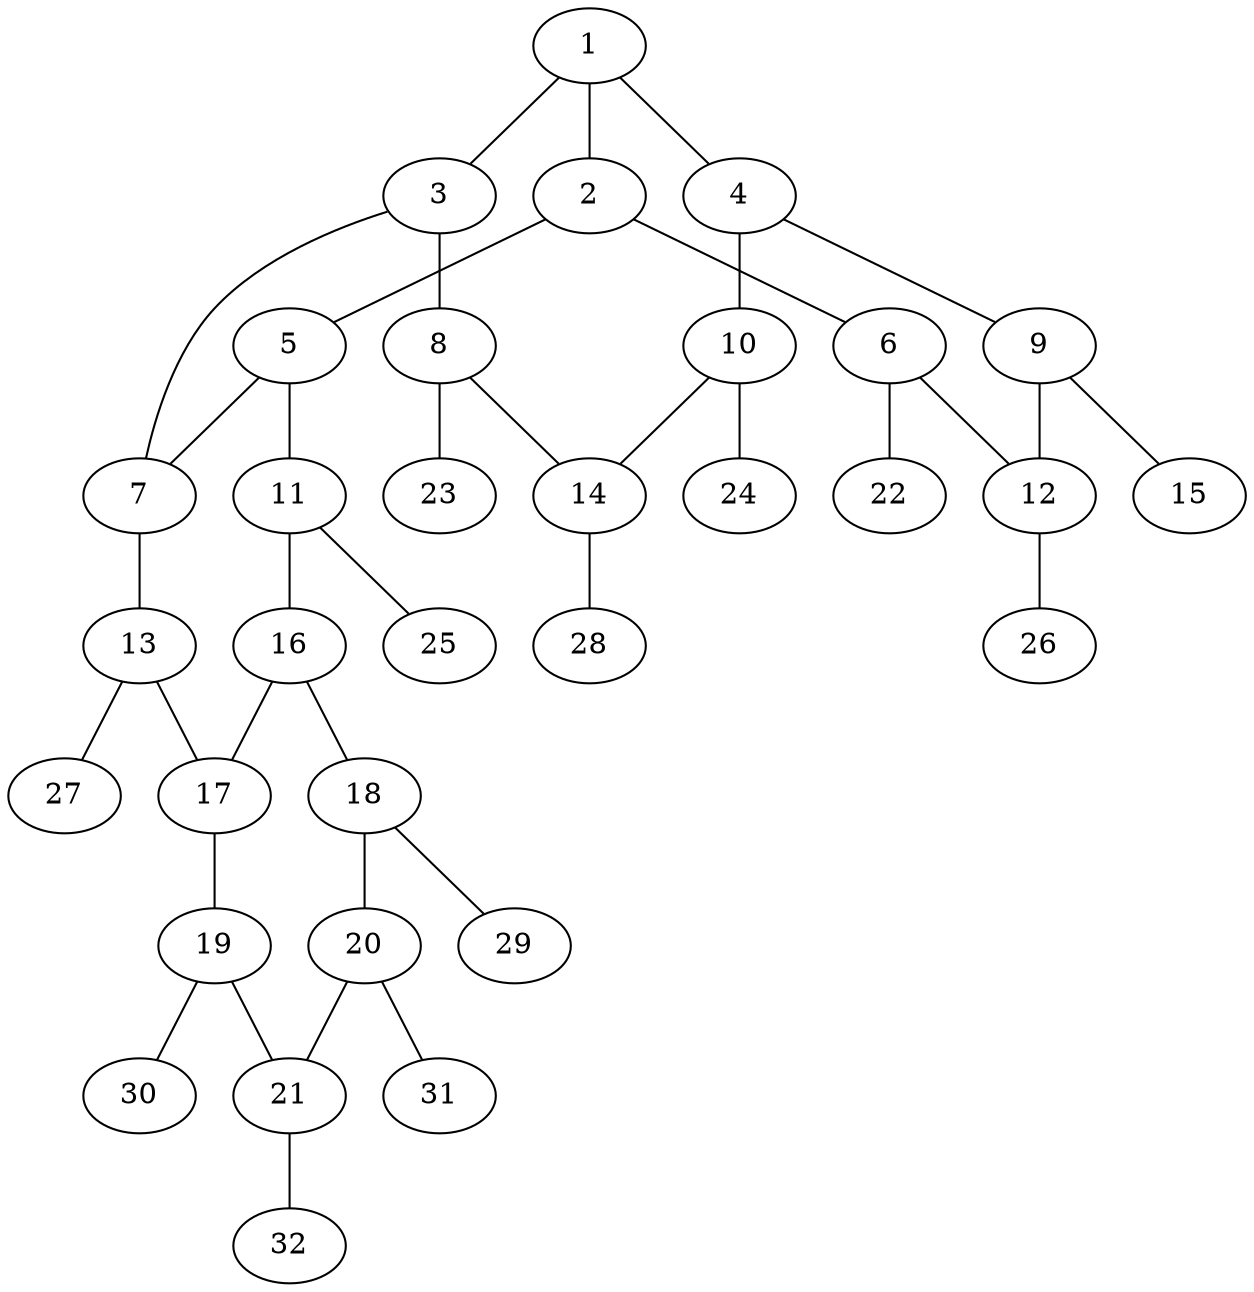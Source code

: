 graph molecule_1934 {
	1	 [chem=C];
	2	 [chem=C];
	1 -- 2	 [valence=1];
	3	 [chem=C];
	1 -- 3	 [valence=1];
	4	 [chem=C];
	1 -- 4	 [valence=2];
	5	 [chem=C];
	2 -- 5	 [valence=1];
	6	 [chem=C];
	2 -- 6	 [valence=2];
	7	 [chem=C];
	3 -- 7	 [valence=1];
	8	 [chem=C];
	3 -- 8	 [valence=2];
	9	 [chem=C];
	4 -- 9	 [valence=1];
	10	 [chem=C];
	4 -- 10	 [valence=1];
	5 -- 7	 [valence=2];
	11	 [chem=C];
	5 -- 11	 [valence=1];
	12	 [chem=C];
	6 -- 12	 [valence=1];
	22	 [chem=H];
	6 -- 22	 [valence=1];
	13	 [chem=C];
	7 -- 13	 [valence=1];
	14	 [chem=C];
	8 -- 14	 [valence=1];
	23	 [chem=H];
	8 -- 23	 [valence=1];
	9 -- 12	 [valence=2];
	15	 [chem=F];
	9 -- 15	 [valence=1];
	10 -- 14	 [valence=2];
	24	 [chem=H];
	10 -- 24	 [valence=1];
	16	 [chem=C];
	11 -- 16	 [valence=2];
	25	 [chem=H];
	11 -- 25	 [valence=1];
	26	 [chem=H];
	12 -- 26	 [valence=1];
	17	 [chem=C];
	13 -- 17	 [valence=2];
	27	 [chem=H];
	13 -- 27	 [valence=1];
	28	 [chem=H];
	14 -- 28	 [valence=1];
	16 -- 17	 [valence=1];
	18	 [chem=C];
	16 -- 18	 [valence=1];
	19	 [chem=C];
	17 -- 19	 [valence=1];
	20	 [chem=C];
	18 -- 20	 [valence=2];
	29	 [chem=H];
	18 -- 29	 [valence=1];
	21	 [chem=C];
	19 -- 21	 [valence=2];
	30	 [chem=H];
	19 -- 30	 [valence=1];
	20 -- 21	 [valence=1];
	31	 [chem=H];
	20 -- 31	 [valence=1];
	32	 [chem=H];
	21 -- 32	 [valence=1];
}
